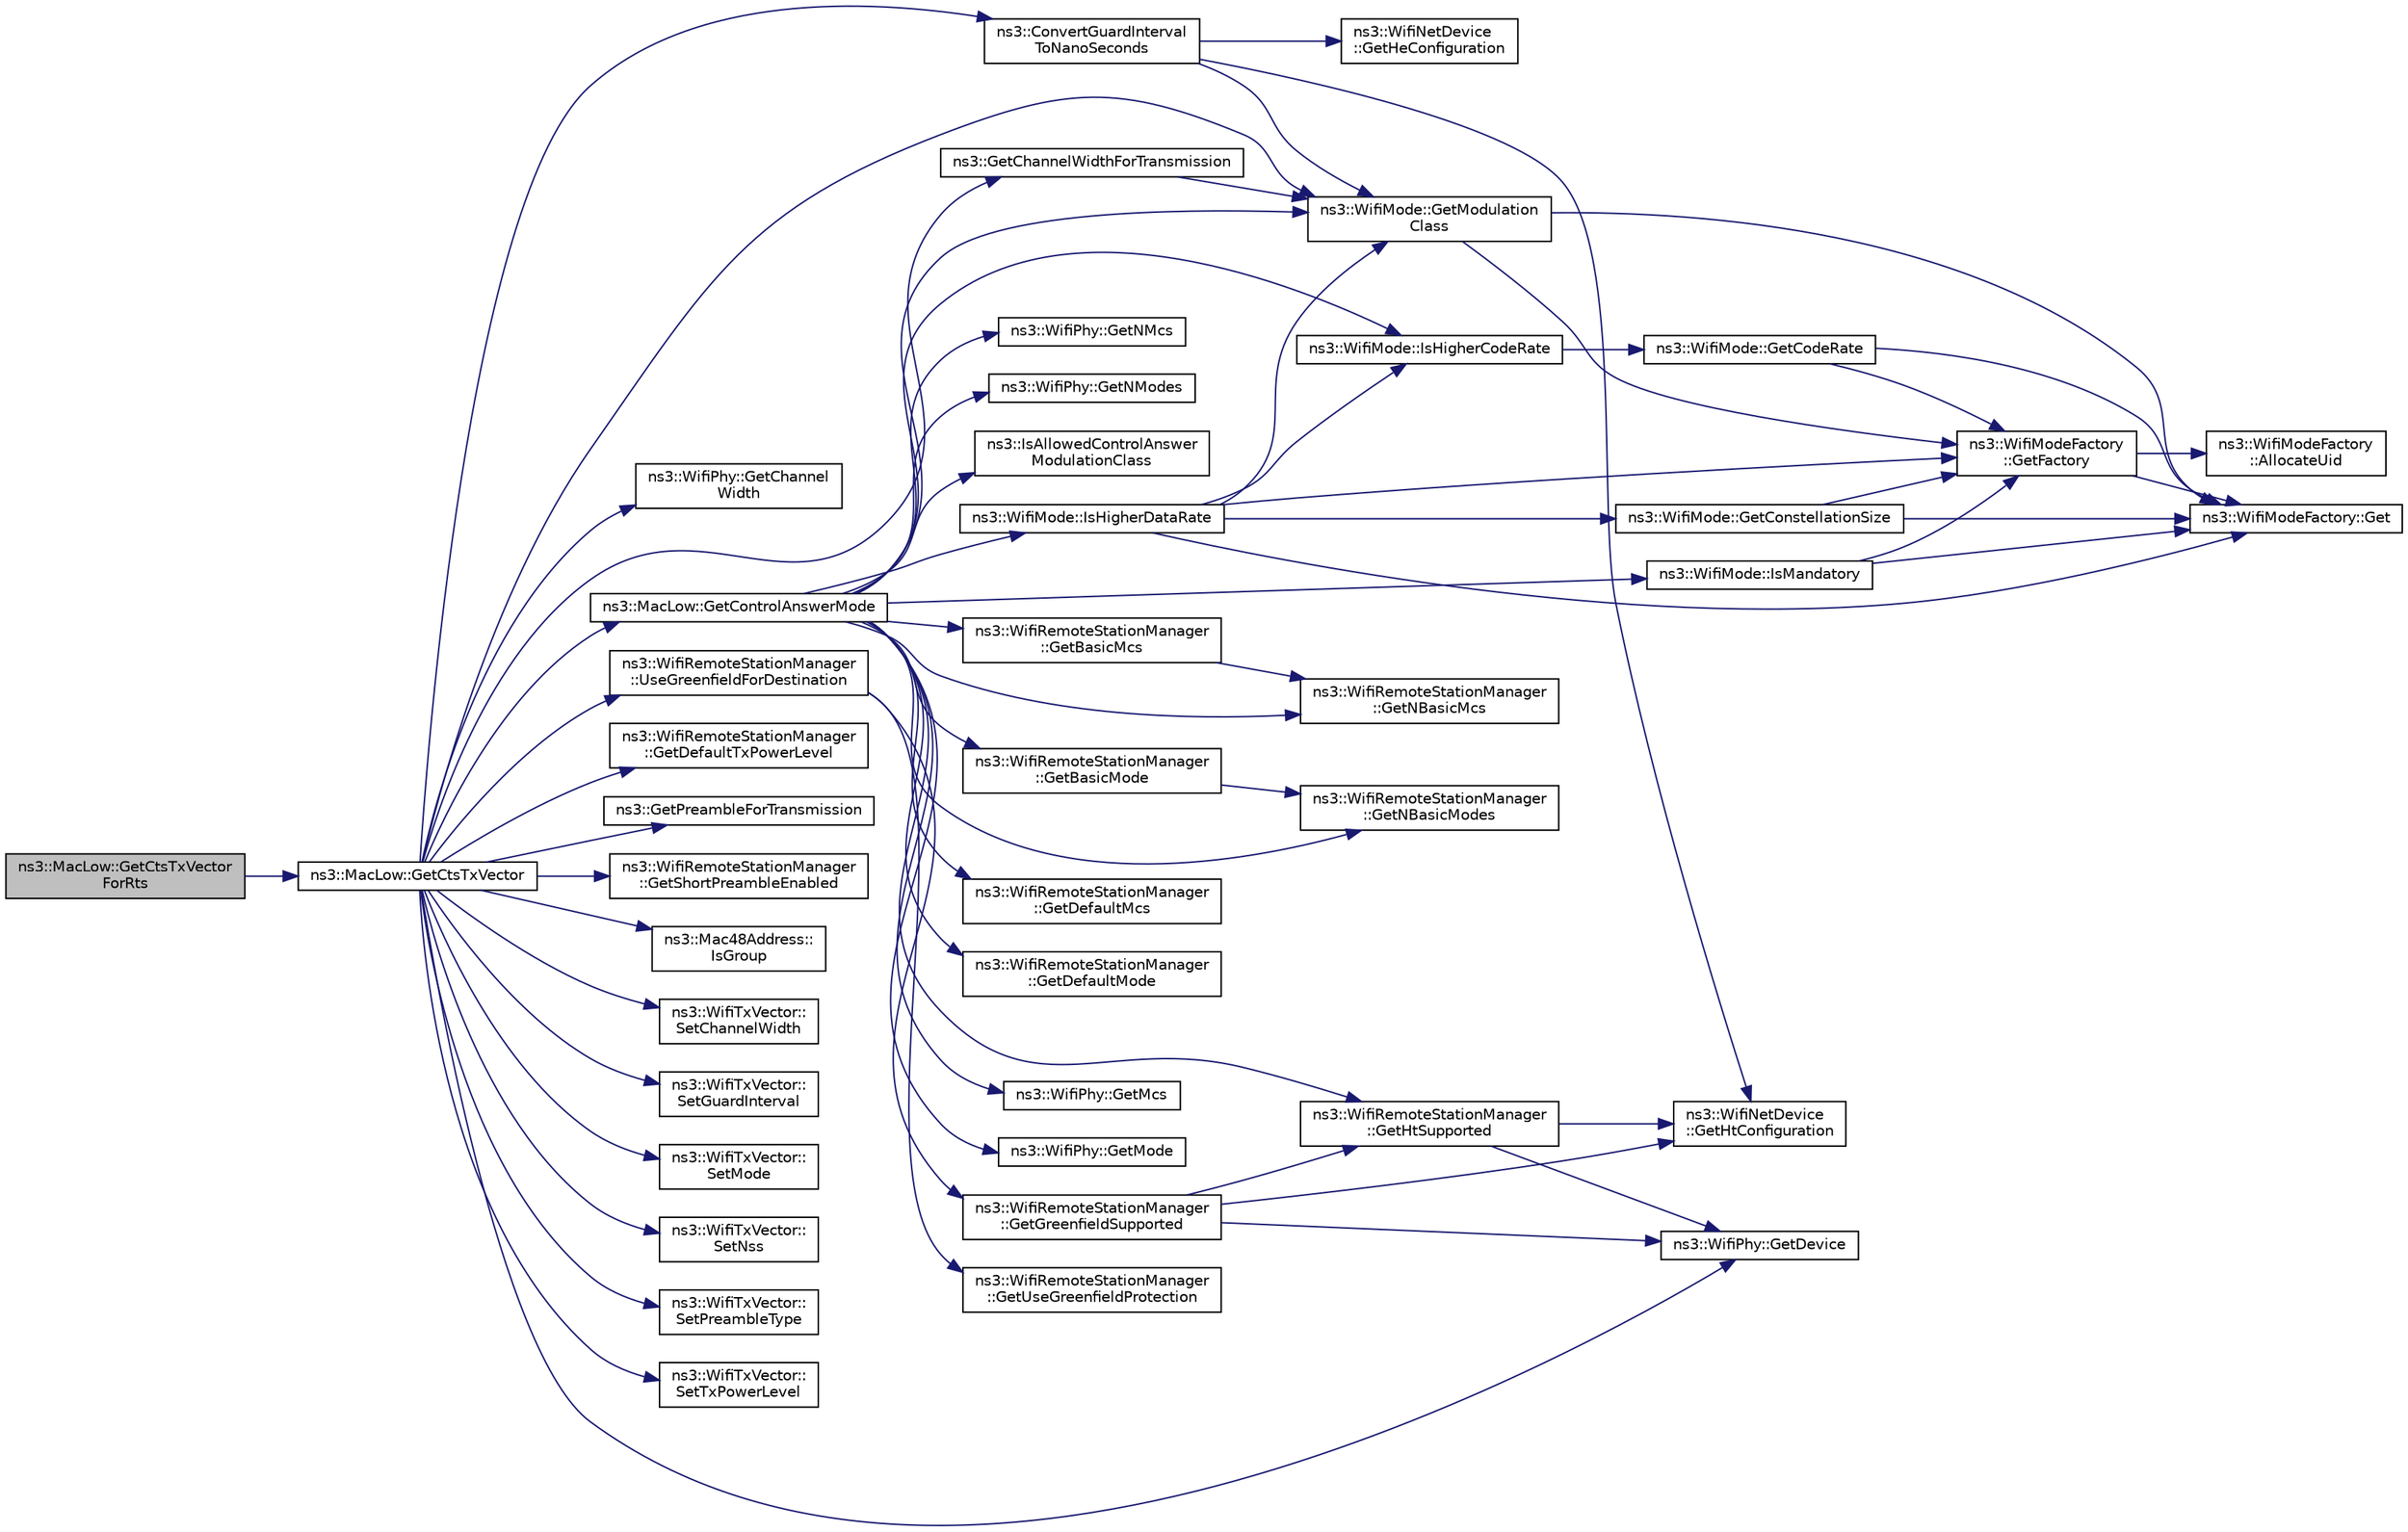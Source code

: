 digraph "ns3::MacLow::GetCtsTxVectorForRts"
{
 // LATEX_PDF_SIZE
  edge [fontname="Helvetica",fontsize="10",labelfontname="Helvetica",labelfontsize="10"];
  node [fontname="Helvetica",fontsize="10",shape=record];
  rankdir="LR";
  Node1 [label="ns3::MacLow::GetCtsTxVector\lForRts",height=0.2,width=0.4,color="black", fillcolor="grey75", style="filled", fontcolor="black",tooltip="Return a TXVECTOR for the CTS frame given the destination and the mode of the RTS used by the sender."];
  Node1 -> Node2 [color="midnightblue",fontsize="10",style="solid",fontname="Helvetica"];
  Node2 [label="ns3::MacLow::GetCtsTxVector",height=0.2,width=0.4,color="black", fillcolor="white", style="filled",URL="$classns3_1_1_mac_low.html#abe2810a59020adbcf64abbef2bcf319f",tooltip="Return a TXVECTOR for the CTS frame given the destination and the mode of the RTS used by the sender."];
  Node2 -> Node3 [color="midnightblue",fontsize="10",style="solid",fontname="Helvetica"];
  Node3 [label="ns3::ConvertGuardInterval\lToNanoSeconds",height=0.2,width=0.4,color="black", fillcolor="white", style="filled",URL="$namespacens3.html#a979caa1d7cbfc08ececb6fd3ad561e26",tooltip="Convert the guard interval to nanoseconds based on the WifiMode."];
  Node3 -> Node4 [color="midnightblue",fontsize="10",style="solid",fontname="Helvetica"];
  Node4 [label="ns3::WifiNetDevice\l::GetHeConfiguration",height=0.2,width=0.4,color="black", fillcolor="white", style="filled",URL="$classns3_1_1_wifi_net_device.html#af4a86ccc320631308e9f1023baecdd6b",tooltip=" "];
  Node3 -> Node5 [color="midnightblue",fontsize="10",style="solid",fontname="Helvetica"];
  Node5 [label="ns3::WifiNetDevice\l::GetHtConfiguration",height=0.2,width=0.4,color="black", fillcolor="white", style="filled",URL="$classns3_1_1_wifi_net_device.html#a20c98121e79afae35d03d9f5a3fa4ce8",tooltip=" "];
  Node3 -> Node6 [color="midnightblue",fontsize="10",style="solid",fontname="Helvetica"];
  Node6 [label="ns3::WifiMode::GetModulation\lClass",height=0.2,width=0.4,color="black", fillcolor="white", style="filled",URL="$classns3_1_1_wifi_mode.html#a67e1664cac501221b63a2be307184cc9",tooltip=" "];
  Node6 -> Node7 [color="midnightblue",fontsize="10",style="solid",fontname="Helvetica"];
  Node7 [label="ns3::WifiModeFactory::Get",height=0.2,width=0.4,color="black", fillcolor="white", style="filled",URL="$classns3_1_1_wifi_mode_factory.html#a3086868810ff4347e31c63027726f544",tooltip="Return a WifiModeItem at the given UID index."];
  Node6 -> Node8 [color="midnightblue",fontsize="10",style="solid",fontname="Helvetica"];
  Node8 [label="ns3::WifiModeFactory\l::GetFactory",height=0.2,width=0.4,color="black", fillcolor="white", style="filled",URL="$classns3_1_1_wifi_mode_factory.html#a9c6f695d733355dee8d74bd1709868fc",tooltip="Return a WifiModeFactory."];
  Node8 -> Node9 [color="midnightblue",fontsize="10",style="solid",fontname="Helvetica"];
  Node9 [label="ns3::WifiModeFactory\l::AllocateUid",height=0.2,width=0.4,color="black", fillcolor="white", style="filled",URL="$classns3_1_1_wifi_mode_factory.html#a89a9c38617bd3f7be4a8919ce9675996",tooltip="Allocate a WifiModeItem from a given uniqueUid."];
  Node8 -> Node7 [color="midnightblue",fontsize="10",style="solid",fontname="Helvetica"];
  Node2 -> Node10 [color="midnightblue",fontsize="10",style="solid",fontname="Helvetica"];
  Node10 [label="ns3::WifiPhy::GetChannel\lWidth",height=0.2,width=0.4,color="black", fillcolor="white", style="filled",URL="$classns3_1_1_wifi_phy.html#af55a96fc67e724abd99aeaeab826187f",tooltip=" "];
  Node2 -> Node11 [color="midnightblue",fontsize="10",style="solid",fontname="Helvetica"];
  Node11 [label="ns3::GetChannelWidthForTransmission",height=0.2,width=0.4,color="black", fillcolor="white", style="filled",URL="$namespacens3.html#a3b6822ca0fc413acfcfa182b22f6fa86",tooltip="Return the channel width that corresponds to the selected mode (instead of letting the PHY's default ..."];
  Node11 -> Node6 [color="midnightblue",fontsize="10",style="solid",fontname="Helvetica"];
  Node2 -> Node12 [color="midnightblue",fontsize="10",style="solid",fontname="Helvetica"];
  Node12 [label="ns3::MacLow::GetControlAnswerMode",height=0.2,width=0.4,color="black", fillcolor="white", style="filled",URL="$classns3_1_1_mac_low.html#aebd46ed9f77a2e2cc6a10d5832046f11",tooltip="Get control answer mode function."];
  Node12 -> Node13 [color="midnightblue",fontsize="10",style="solid",fontname="Helvetica"];
  Node13 [label="ns3::WifiRemoteStationManager\l::GetBasicMcs",height=0.2,width=0.4,color="black", fillcolor="white", style="filled",URL="$classns3_1_1_wifi_remote_station_manager.html#aa8cff366278b007565ad4a5547201162",tooltip="Return the MCS at the given list index."];
  Node13 -> Node14 [color="midnightblue",fontsize="10",style="solid",fontname="Helvetica"];
  Node14 [label="ns3::WifiRemoteStationManager\l::GetNBasicMcs",height=0.2,width=0.4,color="black", fillcolor="white", style="filled",URL="$classns3_1_1_wifi_remote_station_manager.html#a379edeb466e614e126d7e8ecd45ee856",tooltip="Return the number of basic MCS index."];
  Node12 -> Node15 [color="midnightblue",fontsize="10",style="solid",fontname="Helvetica"];
  Node15 [label="ns3::WifiRemoteStationManager\l::GetBasicMode",height=0.2,width=0.4,color="black", fillcolor="white", style="filled",URL="$classns3_1_1_wifi_remote_station_manager.html#ab239018079ee424c7dfe9a81b4abc3b0",tooltip="Return a basic mode from the set of basic modes."];
  Node15 -> Node16 [color="midnightblue",fontsize="10",style="solid",fontname="Helvetica"];
  Node16 [label="ns3::WifiRemoteStationManager\l::GetNBasicModes",height=0.2,width=0.4,color="black", fillcolor="white", style="filled",URL="$classns3_1_1_wifi_remote_station_manager.html#a433cd6f0f2b9ab512fb4c2578e661ebb",tooltip="Return the number of basic modes we support."];
  Node12 -> Node17 [color="midnightblue",fontsize="10",style="solid",fontname="Helvetica"];
  Node17 [label="ns3::WifiRemoteStationManager\l::GetDefaultMcs",height=0.2,width=0.4,color="black", fillcolor="white", style="filled",URL="$classns3_1_1_wifi_remote_station_manager.html#a2422db307a1cd07b938ec2d4b8442668",tooltip="Return the default Modulation and Coding Scheme (MCS) index."];
  Node12 -> Node18 [color="midnightblue",fontsize="10",style="solid",fontname="Helvetica"];
  Node18 [label="ns3::WifiRemoteStationManager\l::GetDefaultMode",height=0.2,width=0.4,color="black", fillcolor="white", style="filled",URL="$classns3_1_1_wifi_remote_station_manager.html#a0f76976a6d7a8761b1ae1b9b74f18fbf",tooltip="Return the default transmission mode."];
  Node12 -> Node19 [color="midnightblue",fontsize="10",style="solid",fontname="Helvetica"];
  Node19 [label="ns3::WifiRemoteStationManager\l::GetHtSupported",height=0.2,width=0.4,color="black", fillcolor="white", style="filled",URL="$classns3_1_1_wifi_remote_station_manager.html#ae2d1200da0ec74745ef9b496f9c0251f",tooltip="Return whether the device has HT capability support enabled."];
  Node19 -> Node20 [color="midnightblue",fontsize="10",style="solid",fontname="Helvetica"];
  Node20 [label="ns3::WifiPhy::GetDevice",height=0.2,width=0.4,color="black", fillcolor="white", style="filled",URL="$classns3_1_1_wifi_phy.html#adf2fa40dcba4e52e9bc67c6ffc819170",tooltip="Return the device this PHY is associated with."];
  Node19 -> Node5 [color="midnightblue",fontsize="10",style="solid",fontname="Helvetica"];
  Node12 -> Node21 [color="midnightblue",fontsize="10",style="solid",fontname="Helvetica"];
  Node21 [label="ns3::WifiPhy::GetMcs",height=0.2,width=0.4,color="black", fillcolor="white", style="filled",URL="$classns3_1_1_wifi_phy.html#ac5e4ea4c408896451a8ad77e77a88231",tooltip="The WifiPhy::GetMcs() method is used (e.g., by a WifiRemoteStationManager) to determine the set of tr..."];
  Node12 -> Node22 [color="midnightblue",fontsize="10",style="solid",fontname="Helvetica"];
  Node22 [label="ns3::WifiPhy::GetMode",height=0.2,width=0.4,color="black", fillcolor="white", style="filled",URL="$classns3_1_1_wifi_phy.html#aa1b9ecfcc6436b8882af36500cb0a2ea",tooltip="The WifiPhy::GetNModes() and WifiPhy::GetMode() methods are used (e.g., by a WifiRemoteStationManager..."];
  Node12 -> Node6 [color="midnightblue",fontsize="10",style="solid",fontname="Helvetica"];
  Node12 -> Node14 [color="midnightblue",fontsize="10",style="solid",fontname="Helvetica"];
  Node12 -> Node16 [color="midnightblue",fontsize="10",style="solid",fontname="Helvetica"];
  Node12 -> Node23 [color="midnightblue",fontsize="10",style="solid",fontname="Helvetica"];
  Node23 [label="ns3::WifiPhy::GetNMcs",height=0.2,width=0.4,color="black", fillcolor="white", style="filled",URL="$classns3_1_1_wifi_phy.html#a6564e0e1e90982b5bb78898449f093e7",tooltip="The WifiPhy::GetNMcs() method is used (e.g., by a WifiRemoteStationManager) to determine the set of t..."];
  Node12 -> Node24 [color="midnightblue",fontsize="10",style="solid",fontname="Helvetica"];
  Node24 [label="ns3::WifiPhy::GetNModes",height=0.2,width=0.4,color="black", fillcolor="white", style="filled",URL="$classns3_1_1_wifi_phy.html#a978d3a554116b0654c40fc22e469ceaa",tooltip="The WifiPhy::GetNModes() and WifiPhy::GetMode() methods are used (e.g., by a WifiRemoteStationManager..."];
  Node12 -> Node25 [color="midnightblue",fontsize="10",style="solid",fontname="Helvetica"];
  Node25 [label="ns3::IsAllowedControlAnswer\lModulationClass",height=0.2,width=0.4,color="black", fillcolor="white", style="filled",URL="$namespacens3.html#a4a34276daa9aaa45fe610d9373a41b33",tooltip="Return whether the modulation class of the selected mode for the control answer frame is allowed."];
  Node12 -> Node26 [color="midnightblue",fontsize="10",style="solid",fontname="Helvetica"];
  Node26 [label="ns3::WifiMode::IsHigherCodeRate",height=0.2,width=0.4,color="black", fillcolor="white", style="filled",URL="$classns3_1_1_wifi_mode.html#ae0afedae9bf1e83c23c5391da28078f9",tooltip=" "];
  Node26 -> Node27 [color="midnightblue",fontsize="10",style="solid",fontname="Helvetica"];
  Node27 [label="ns3::WifiMode::GetCodeRate",height=0.2,width=0.4,color="black", fillcolor="white", style="filled",URL="$classns3_1_1_wifi_mode.html#abbbea987249a16c776803ba6e2ca9973",tooltip=" "];
  Node27 -> Node7 [color="midnightblue",fontsize="10",style="solid",fontname="Helvetica"];
  Node27 -> Node8 [color="midnightblue",fontsize="10",style="solid",fontname="Helvetica"];
  Node12 -> Node28 [color="midnightblue",fontsize="10",style="solid",fontname="Helvetica"];
  Node28 [label="ns3::WifiMode::IsHigherDataRate",height=0.2,width=0.4,color="black", fillcolor="white", style="filled",URL="$classns3_1_1_wifi_mode.html#a5d373f9f80a35339205259fac667593b",tooltip=" "];
  Node28 -> Node7 [color="midnightblue",fontsize="10",style="solid",fontname="Helvetica"];
  Node28 -> Node29 [color="midnightblue",fontsize="10",style="solid",fontname="Helvetica"];
  Node29 [label="ns3::WifiMode::GetConstellationSize",height=0.2,width=0.4,color="black", fillcolor="white", style="filled",URL="$classns3_1_1_wifi_mode.html#a1437871ae722c85d980a8af3ba522d39",tooltip=" "];
  Node29 -> Node7 [color="midnightblue",fontsize="10",style="solid",fontname="Helvetica"];
  Node29 -> Node8 [color="midnightblue",fontsize="10",style="solid",fontname="Helvetica"];
  Node28 -> Node8 [color="midnightblue",fontsize="10",style="solid",fontname="Helvetica"];
  Node28 -> Node6 [color="midnightblue",fontsize="10",style="solid",fontname="Helvetica"];
  Node28 -> Node26 [color="midnightblue",fontsize="10",style="solid",fontname="Helvetica"];
  Node12 -> Node30 [color="midnightblue",fontsize="10",style="solid",fontname="Helvetica"];
  Node30 [label="ns3::WifiMode::IsMandatory",height=0.2,width=0.4,color="black", fillcolor="white", style="filled",URL="$classns3_1_1_wifi_mode.html#af44627470a1d84ba3af706a7764d5cbb",tooltip=" "];
  Node30 -> Node7 [color="midnightblue",fontsize="10",style="solid",fontname="Helvetica"];
  Node30 -> Node8 [color="midnightblue",fontsize="10",style="solid",fontname="Helvetica"];
  Node2 -> Node31 [color="midnightblue",fontsize="10",style="solid",fontname="Helvetica"];
  Node31 [label="ns3::WifiRemoteStationManager\l::GetDefaultTxPowerLevel",height=0.2,width=0.4,color="black", fillcolor="white", style="filled",URL="$classns3_1_1_wifi_remote_station_manager.html#aa8712084939846a0c39de0d9c618a0ec",tooltip=" "];
  Node2 -> Node20 [color="midnightblue",fontsize="10",style="solid",fontname="Helvetica"];
  Node2 -> Node6 [color="midnightblue",fontsize="10",style="solid",fontname="Helvetica"];
  Node2 -> Node32 [color="midnightblue",fontsize="10",style="solid",fontname="Helvetica"];
  Node32 [label="ns3::GetPreambleForTransmission",height=0.2,width=0.4,color="black", fillcolor="white", style="filled",URL="$namespacens3.html#ae180410a6fd89fcc32fd0f720b1c0a40",tooltip="Return the preamble to be used for the transmission."];
  Node2 -> Node33 [color="midnightblue",fontsize="10",style="solid",fontname="Helvetica"];
  Node33 [label="ns3::WifiRemoteStationManager\l::GetShortPreambleEnabled",height=0.2,width=0.4,color="black", fillcolor="white", style="filled",URL="$classns3_1_1_wifi_remote_station_manager.html#a9864b09190adb8e2b0c2d3658eacc6ce",tooltip="Return whether the device uses short PHY preambles."];
  Node2 -> Node34 [color="midnightblue",fontsize="10",style="solid",fontname="Helvetica"];
  Node34 [label="ns3::Mac48Address::\lIsGroup",height=0.2,width=0.4,color="black", fillcolor="white", style="filled",URL="$classns3_1_1_mac48_address.html#a56fbd59ebf507db02609a1e77c7c4656",tooltip=" "];
  Node2 -> Node35 [color="midnightblue",fontsize="10",style="solid",fontname="Helvetica"];
  Node35 [label="ns3::WifiTxVector::\lSetChannelWidth",height=0.2,width=0.4,color="black", fillcolor="white", style="filled",URL="$classns3_1_1_wifi_tx_vector.html#a2bd711576c12a747bc3a800ef4cc0a5b",tooltip="Sets the selected channelWidth (in MHz)"];
  Node2 -> Node36 [color="midnightblue",fontsize="10",style="solid",fontname="Helvetica"];
  Node36 [label="ns3::WifiTxVector::\lSetGuardInterval",height=0.2,width=0.4,color="black", fillcolor="white", style="filled",URL="$classns3_1_1_wifi_tx_vector.html#a40280b31baf8d7cef1a7234715969d06",tooltip="Sets the guard interval duration (in nanoseconds)"];
  Node2 -> Node37 [color="midnightblue",fontsize="10",style="solid",fontname="Helvetica"];
  Node37 [label="ns3::WifiTxVector::\lSetMode",height=0.2,width=0.4,color="black", fillcolor="white", style="filled",URL="$classns3_1_1_wifi_tx_vector.html#af39f17fec348c22f8c963bcb6bb5fc53",tooltip="Sets the selected payload transmission mode."];
  Node2 -> Node38 [color="midnightblue",fontsize="10",style="solid",fontname="Helvetica"];
  Node38 [label="ns3::WifiTxVector::\lSetNss",height=0.2,width=0.4,color="black", fillcolor="white", style="filled",URL="$classns3_1_1_wifi_tx_vector.html#af6b333491a8b20c064d8d1ad35381194",tooltip="Sets the number of Nss."];
  Node2 -> Node39 [color="midnightblue",fontsize="10",style="solid",fontname="Helvetica"];
  Node39 [label="ns3::WifiTxVector::\lSetPreambleType",height=0.2,width=0.4,color="black", fillcolor="white", style="filled",URL="$classns3_1_1_wifi_tx_vector.html#afa5117513e1a7bfa717c3d7556192525",tooltip="Sets the preamble type."];
  Node2 -> Node40 [color="midnightblue",fontsize="10",style="solid",fontname="Helvetica"];
  Node40 [label="ns3::WifiTxVector::\lSetTxPowerLevel",height=0.2,width=0.4,color="black", fillcolor="white", style="filled",URL="$classns3_1_1_wifi_tx_vector.html#a25743cd89a5cb95ec22a9e584fa044f3",tooltip="Sets the selected transmission power level."];
  Node2 -> Node41 [color="midnightblue",fontsize="10",style="solid",fontname="Helvetica"];
  Node41 [label="ns3::WifiRemoteStationManager\l::UseGreenfieldForDestination",height=0.2,width=0.4,color="black", fillcolor="white", style="filled",URL="$classns3_1_1_wifi_remote_station_manager.html#ad0838e2b79a382cf65f68b7cde8ec608",tooltip=" "];
  Node41 -> Node42 [color="midnightblue",fontsize="10",style="solid",fontname="Helvetica"];
  Node42 [label="ns3::WifiRemoteStationManager\l::GetGreenfieldSupported",height=0.2,width=0.4,color="black", fillcolor="white", style="filled",URL="$classns3_1_1_wifi_remote_station_manager.html#a3b4548baccd2f1a39a0415a3099396bb",tooltip="Return whether the device has HT Greenfield support enabled."];
  Node42 -> Node20 [color="midnightblue",fontsize="10",style="solid",fontname="Helvetica"];
  Node42 -> Node5 [color="midnightblue",fontsize="10",style="solid",fontname="Helvetica"];
  Node42 -> Node19 [color="midnightblue",fontsize="10",style="solid",fontname="Helvetica"];
  Node41 -> Node43 [color="midnightblue",fontsize="10",style="solid",fontname="Helvetica"];
  Node43 [label="ns3::WifiRemoteStationManager\l::GetUseGreenfieldProtection",height=0.2,width=0.4,color="black", fillcolor="white", style="filled",URL="$classns3_1_1_wifi_remote_station_manager.html#ac609ee5b3aec8145619897c0490b1527",tooltip="Return whether protection for stations that do not support HT Greenfield format is enabled."];
}
